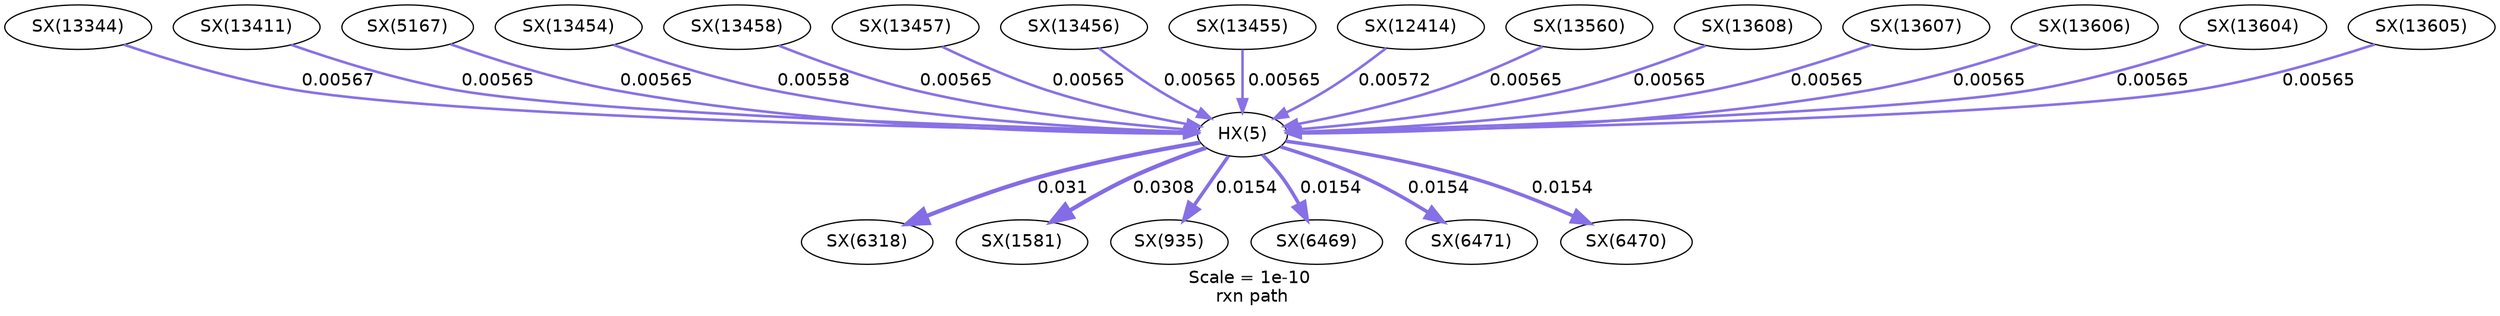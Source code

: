 digraph reaction_paths {
center=1;
s64 -> s206[fontname="Helvetica", style="setlinewidth(3.38)", arrowsize=1.69, color="0.7, 0.531, 0.9"
, label=" 0.031"];
s64 -> s148[fontname="Helvetica", style="setlinewidth(3.37)", arrowsize=1.69, color="0.7, 0.531, 0.9"
, label=" 0.0308"];
s64 -> s129[fontname="Helvetica", style="setlinewidth(2.85)", arrowsize=1.42, color="0.7, 0.515, 0.9"
, label=" 0.0154"];
s64 -> s209[fontname="Helvetica", style="setlinewidth(2.85)", arrowsize=1.42, color="0.7, 0.515, 0.9"
, label=" 0.0154"];
s64 -> s211[fontname="Helvetica", style="setlinewidth(2.85)", arrowsize=1.42, color="0.7, 0.515, 0.9"
, label=" 0.0154"];
s64 -> s210[fontname="Helvetica", style="setlinewidth(2.85)", arrowsize=1.42, color="0.7, 0.515, 0.9"
, label=" 0.0154"];
s274 -> s64[fontname="Helvetica", style="setlinewidth(2.09)", arrowsize=1.05, color="0.7, 0.506, 0.9"
, label=" 0.00567"];
s275 -> s64[fontname="Helvetica", style="setlinewidth(2.09)", arrowsize=1.05, color="0.7, 0.506, 0.9"
, label=" 0.00565"];
s198 -> s64[fontname="Helvetica", style="setlinewidth(2.09)", arrowsize=1.05, color="0.7, 0.506, 0.9"
, label=" 0.00565"];
s276 -> s64[fontname="Helvetica", style="setlinewidth(2.08)", arrowsize=1.04, color="0.7, 0.506, 0.9"
, label=" 0.00558"];
s280 -> s64[fontname="Helvetica", style="setlinewidth(2.09)", arrowsize=1.05, color="0.7, 0.506, 0.9"
, label=" 0.00565"];
s279 -> s64[fontname="Helvetica", style="setlinewidth(2.09)", arrowsize=1.05, color="0.7, 0.506, 0.9"
, label=" 0.00565"];
s278 -> s64[fontname="Helvetica", style="setlinewidth(2.09)", arrowsize=1.05, color="0.7, 0.506, 0.9"
, label=" 0.00565"];
s277 -> s64[fontname="Helvetica", style="setlinewidth(2.09)", arrowsize=1.05, color="0.7, 0.506, 0.9"
, label=" 0.00565"];
s264 -> s64[fontname="Helvetica", style="setlinewidth(2.1)", arrowsize=1.05, color="0.7, 0.506, 0.9"
, label=" 0.00572"];
s284 -> s64[fontname="Helvetica", style="setlinewidth(2.09)", arrowsize=1.05, color="0.7, 0.506, 0.9"
, label=" 0.00565"];
s289 -> s64[fontname="Helvetica", style="setlinewidth(2.09)", arrowsize=1.05, color="0.7, 0.506, 0.9"
, label=" 0.00565"];
s288 -> s64[fontname="Helvetica", style="setlinewidth(2.09)", arrowsize=1.05, color="0.7, 0.506, 0.9"
, label=" 0.00565"];
s287 -> s64[fontname="Helvetica", style="setlinewidth(2.09)", arrowsize=1.05, color="0.7, 0.506, 0.9"
, label=" 0.00565"];
s285 -> s64[fontname="Helvetica", style="setlinewidth(2.09)", arrowsize=1.05, color="0.7, 0.506, 0.9"
, label=" 0.00565"];
s286 -> s64[fontname="Helvetica", style="setlinewidth(2.09)", arrowsize=1.05, color="0.7, 0.506, 0.9"
, label=" 0.00565"];
s64 [ fontname="Helvetica", label="HX(5)"];
s129 [ fontname="Helvetica", label="SX(935)"];
s148 [ fontname="Helvetica", label="SX(1581)"];
s198 [ fontname="Helvetica", label="SX(5167)"];
s206 [ fontname="Helvetica", label="SX(6318)"];
s209 [ fontname="Helvetica", label="SX(6469)"];
s210 [ fontname="Helvetica", label="SX(6470)"];
s211 [ fontname="Helvetica", label="SX(6471)"];
s264 [ fontname="Helvetica", label="SX(12414)"];
s274 [ fontname="Helvetica", label="SX(13344)"];
s275 [ fontname="Helvetica", label="SX(13411)"];
s276 [ fontname="Helvetica", label="SX(13454)"];
s277 [ fontname="Helvetica", label="SX(13455)"];
s278 [ fontname="Helvetica", label="SX(13456)"];
s279 [ fontname="Helvetica", label="SX(13457)"];
s280 [ fontname="Helvetica", label="SX(13458)"];
s284 [ fontname="Helvetica", label="SX(13560)"];
s285 [ fontname="Helvetica", label="SX(13604)"];
s286 [ fontname="Helvetica", label="SX(13605)"];
s287 [ fontname="Helvetica", label="SX(13606)"];
s288 [ fontname="Helvetica", label="SX(13607)"];
s289 [ fontname="Helvetica", label="SX(13608)"];
 label = "Scale = 1e-10\l rxn path";
 fontname = "Helvetica";
}
